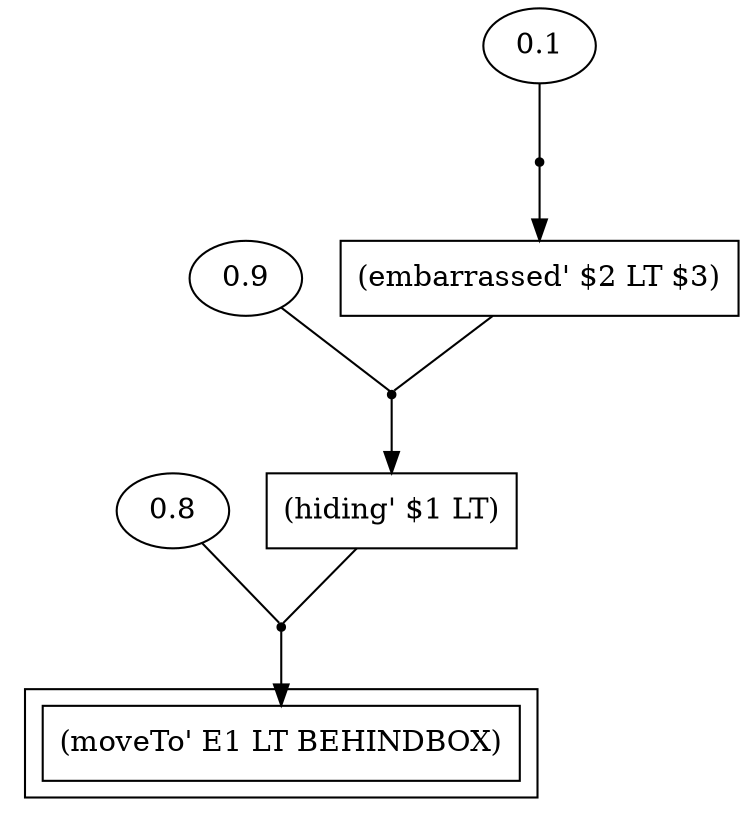 digraph proof {
 graph [rankdir="TB"]
  e0 [label="0.8"];
  e1 [label="0.9"];
  e2 [label="0.1"];
  i0 [shape=box label="(hiding' $1 LT)"];
  i1 [shape=box label="(embarrassed' $2 LT $3)"];
  r0 [shape=point];
  r0 -> o0
  i0 -> r0 [arrowhead=none]
  e0 -> r0 [arrowhead=none]
  r1 [shape=point];
  r1 -> i0
  i1 -> r1 [arrowhead=none]
  e1 -> r1 [arrowhead=none]
  r2 [shape=point];
  r2 -> i1
  e2 -> r2 [arrowhead=none]
 subgraph cluster {  o0 [shape=box label="(moveTo' E1 LT BEHINDBOX)"];
 }
}

